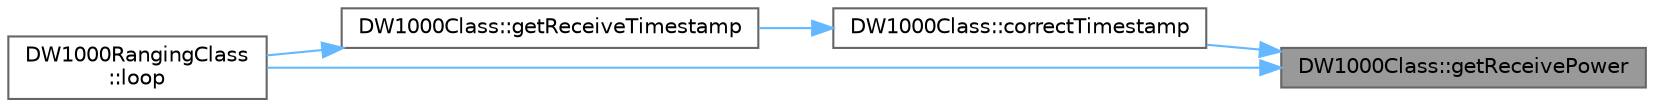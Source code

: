 digraph "DW1000Class::getReceivePower"
{
 // LATEX_PDF_SIZE
  bgcolor="transparent";
  edge [fontname=Helvetica,fontsize=10,labelfontname=Helvetica,labelfontsize=10];
  node [fontname=Helvetica,fontsize=10,shape=box,height=0.2,width=0.4];
  rankdir="RL";
  Node1 [id="Node000001",label="DW1000Class::getReceivePower",height=0.2,width=0.4,color="gray40", fillcolor="grey60", style="filled", fontcolor="black",tooltip=" "];
  Node1 -> Node2 [id="edge5_Node000001_Node000002",dir="back",color="steelblue1",style="solid",tooltip=" "];
  Node2 [id="Node000002",label="DW1000Class::correctTimestamp",height=0.2,width=0.4,color="grey40", fillcolor="white", style="filled",URL="$class_d_w1000_class.html#a6ff701dc55e2b63d40ae09cf663afed5",tooltip=" "];
  Node2 -> Node3 [id="edge6_Node000002_Node000003",dir="back",color="steelblue1",style="solid",tooltip=" "];
  Node3 [id="Node000003",label="DW1000Class::getReceiveTimestamp",height=0.2,width=0.4,color="grey40", fillcolor="white", style="filled",URL="$class_d_w1000_class.html#ad0031f6b7304cbdc2c982220aed37c87",tooltip=" "];
  Node3 -> Node4 [id="edge7_Node000003_Node000004",dir="back",color="steelblue1",style="solid",tooltip=" "];
  Node4 [id="Node000004",label="DW1000RangingClass\l::loop",height=0.2,width=0.4,color="grey40", fillcolor="white", style="filled",URL="$class_d_w1000_ranging_class.html#a83198e3e37c142c42128e81bb9bd0aea",tooltip=" "];
  Node1 -> Node4 [id="edge8_Node000001_Node000004",dir="back",color="steelblue1",style="solid",tooltip=" "];
}
